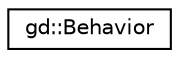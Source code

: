 digraph "Graphical Class Hierarchy"
{
  edge [fontname="Helvetica",fontsize="10",labelfontname="Helvetica",labelfontsize="10"];
  node [fontname="Helvetica",fontsize="10",shape=record];
  rankdir="LR";
  Node1 [label="gd::Behavior",height=0.2,width=0.4,color="black", fillcolor="white", style="filled",URL="$classgd_1_1_behavior.html",tooltip="Base class used to represents a behavior that can be applied to an object. "];
}

